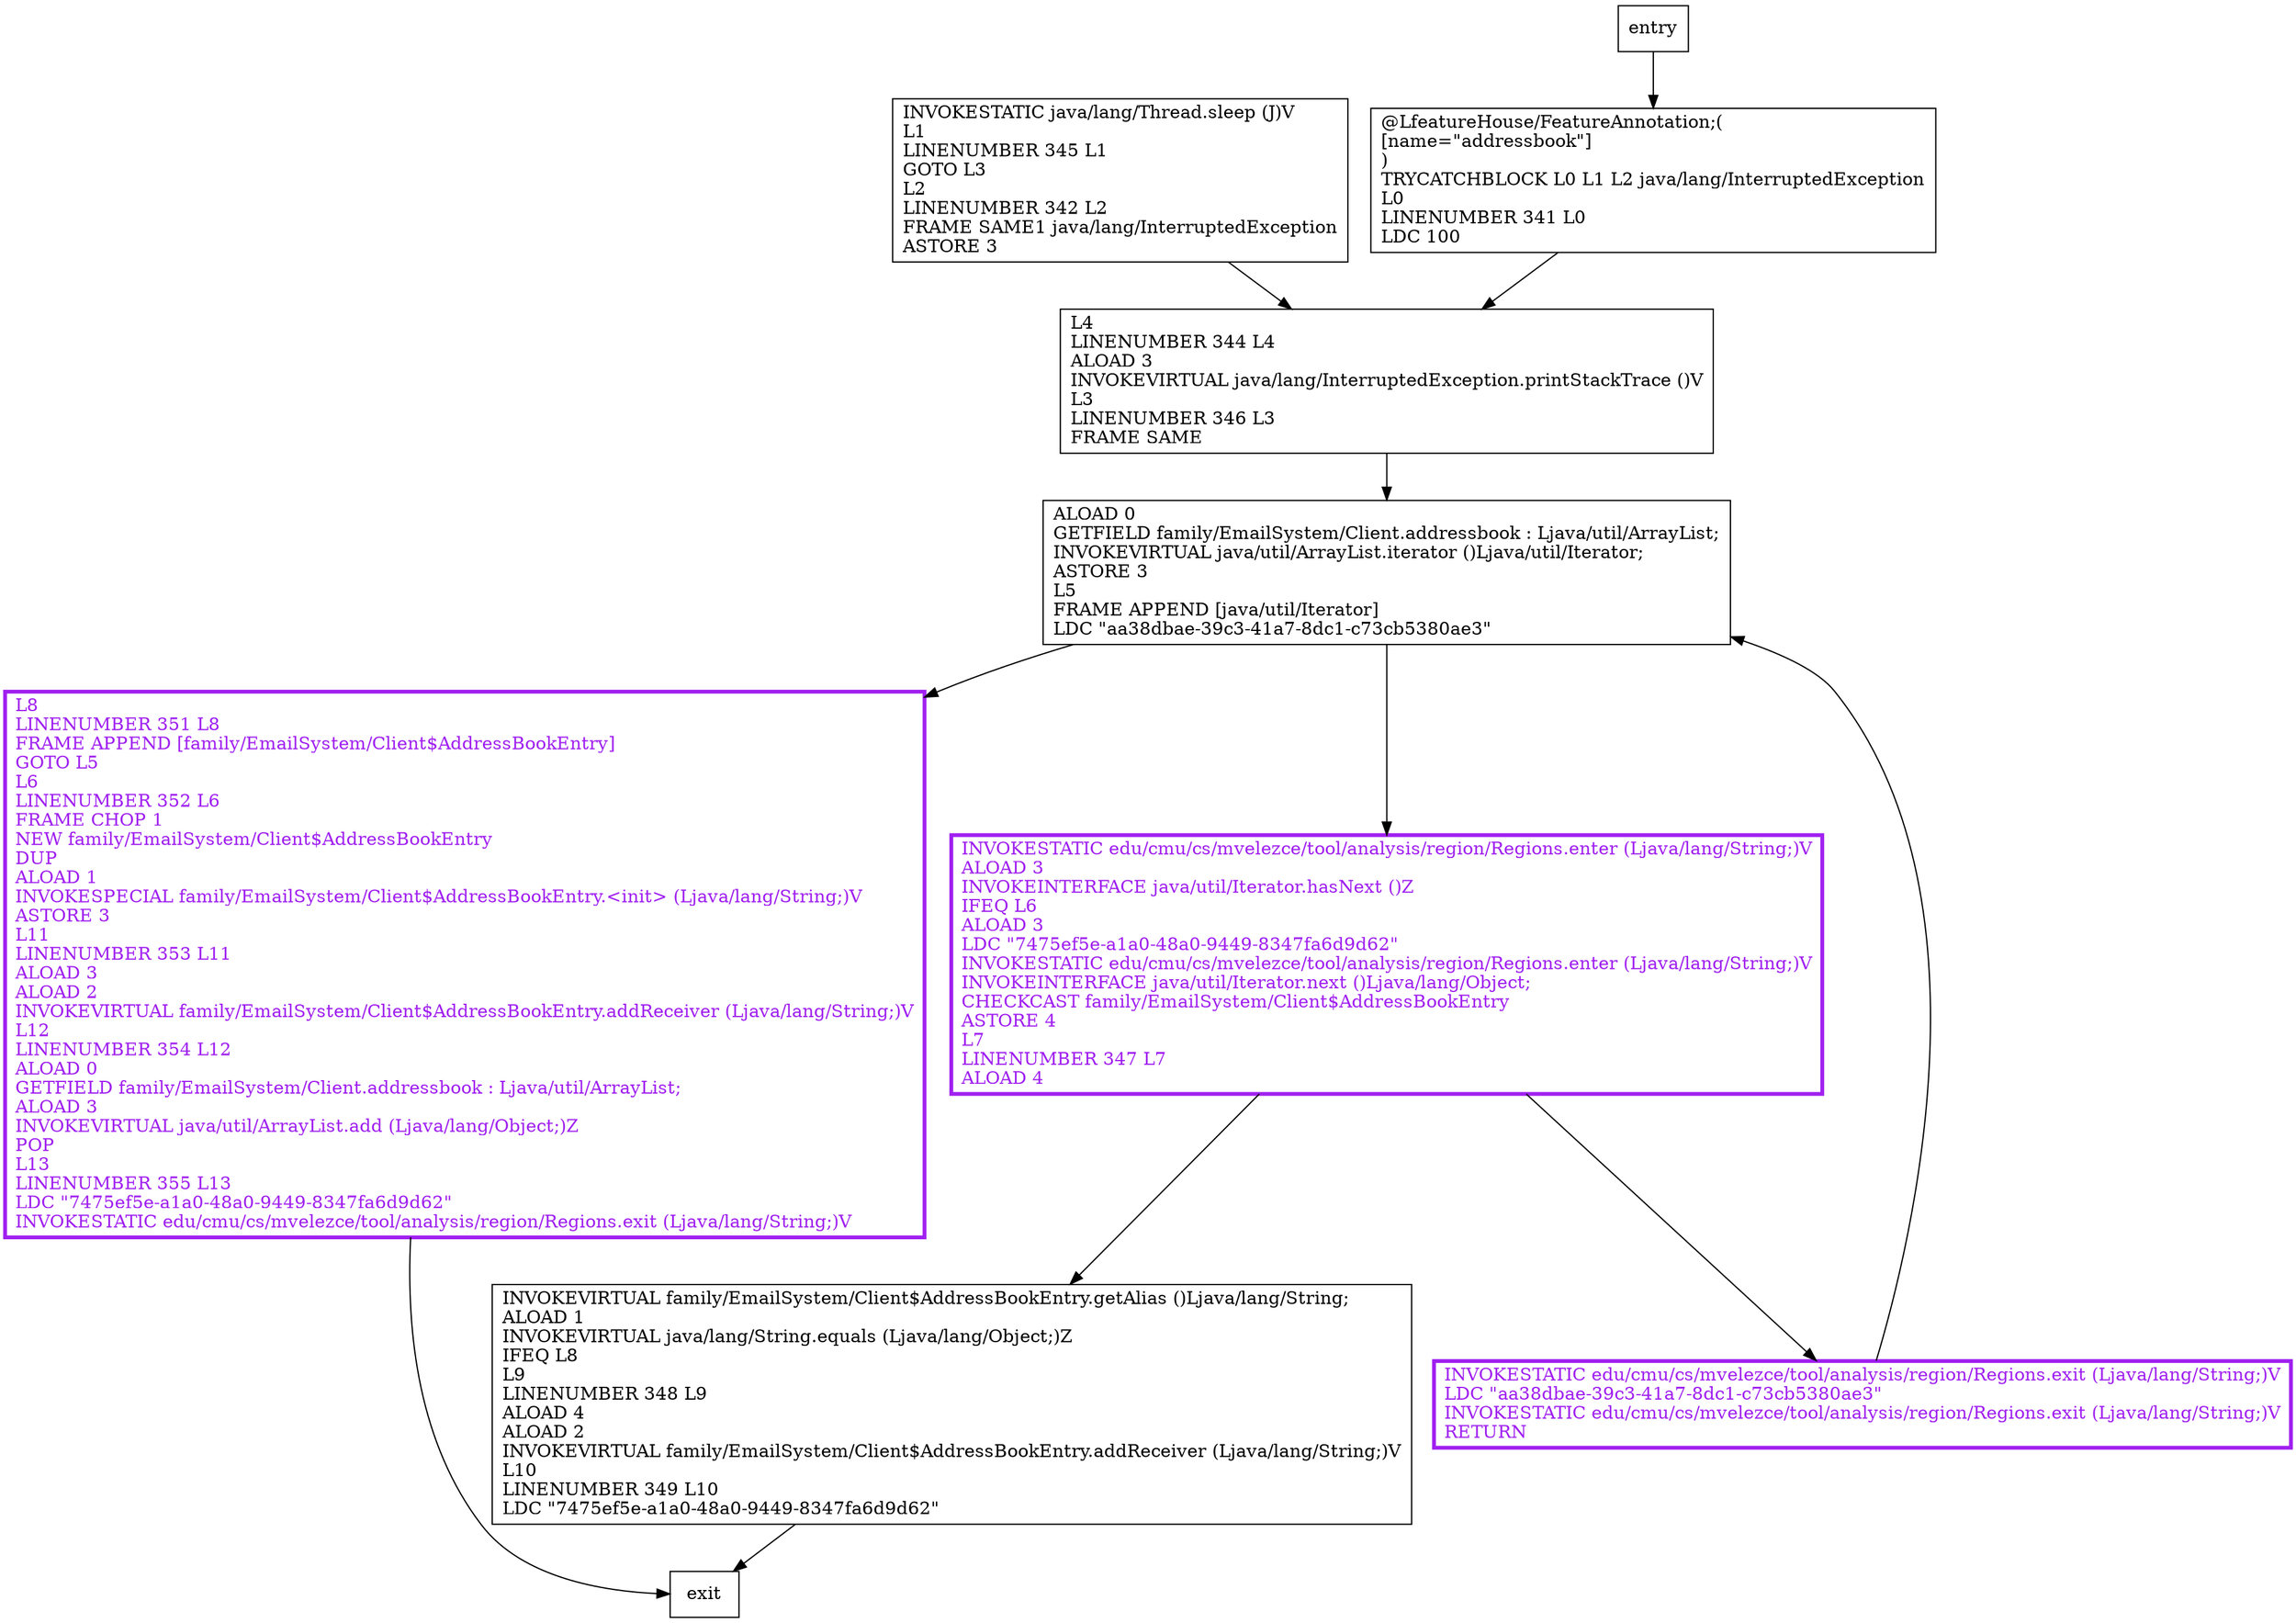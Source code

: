 digraph addAddressbookEntry {
node [shape=record];
1633286972 [label="@LfeatureHouse/FeatureAnnotation;(\l[name=\"addressbook\"]\l)\lTRYCATCHBLOCK L0 L1 L2 java/lang/InterruptedException\lL0\lLINENUMBER 341 L0\lLDC 100\l"];
1204145138 [label="ALOAD 0\lGETFIELD family/EmailSystem/Client.addressbook : Ljava/util/ArrayList;\lINVOKEVIRTUAL java/util/ArrayList.iterator ()Ljava/util/Iterator;\lASTORE 3\lL5\lFRAME APPEND [java/util/Iterator]\lLDC \"aa38dbae-39c3-41a7-8dc1-c73cb5380ae3\"\l"];
924067193 [label="INVOKESTATIC java/lang/Thread.sleep (J)V\lL1\lLINENUMBER 345 L1\lGOTO L3\lL2\lLINENUMBER 342 L2\lFRAME SAME1 java/lang/InterruptedException\lASTORE 3\l"];
1253733911 [label="INVOKEVIRTUAL family/EmailSystem/Client$AddressBookEntry.getAlias ()Ljava/lang/String;\lALOAD 1\lINVOKEVIRTUAL java/lang/String.equals (Ljava/lang/Object;)Z\lIFEQ L8\lL9\lLINENUMBER 348 L9\lALOAD 4\lALOAD 2\lINVOKEVIRTUAL family/EmailSystem/Client$AddressBookEntry.addReceiver (Ljava/lang/String;)V\lL10\lLINENUMBER 349 L10\lLDC \"7475ef5e-a1a0-48a0-9449-8347fa6d9d62\"\l"];
642086628 [label="L8\lLINENUMBER 351 L8\lFRAME APPEND [family/EmailSystem/Client$AddressBookEntry]\lGOTO L5\lL6\lLINENUMBER 352 L6\lFRAME CHOP 1\lNEW family/EmailSystem/Client$AddressBookEntry\lDUP\lALOAD 1\lINVOKESPECIAL family/EmailSystem/Client$AddressBookEntry.\<init\> (Ljava/lang/String;)V\lASTORE 3\lL11\lLINENUMBER 353 L11\lALOAD 3\lALOAD 2\lINVOKEVIRTUAL family/EmailSystem/Client$AddressBookEntry.addReceiver (Ljava/lang/String;)V\lL12\lLINENUMBER 354 L12\lALOAD 0\lGETFIELD family/EmailSystem/Client.addressbook : Ljava/util/ArrayList;\lALOAD 3\lINVOKEVIRTUAL java/util/ArrayList.add (Ljava/lang/Object;)Z\lPOP\lL13\lLINENUMBER 355 L13\lLDC \"7475ef5e-a1a0-48a0-9449-8347fa6d9d62\"\lINVOKESTATIC edu/cmu/cs/mvelezce/tool/analysis/region/Regions.exit (Ljava/lang/String;)V\l"];
141293835 [label="INVOKESTATIC edu/cmu/cs/mvelezce/tool/analysis/region/Regions.enter (Ljava/lang/String;)V\lALOAD 3\lINVOKEINTERFACE java/util/Iterator.hasNext ()Z\lIFEQ L6\lALOAD 3\lLDC \"7475ef5e-a1a0-48a0-9449-8347fa6d9d62\"\lINVOKESTATIC edu/cmu/cs/mvelezce/tool/analysis/region/Regions.enter (Ljava/lang/String;)V\lINVOKEINTERFACE java/util/Iterator.next ()Ljava/lang/Object;\lCHECKCAST family/EmailSystem/Client$AddressBookEntry\lASTORE 4\lL7\lLINENUMBER 347 L7\lALOAD 4\l"];
1544793857 [label="INVOKESTATIC edu/cmu/cs/mvelezce/tool/analysis/region/Regions.exit (Ljava/lang/String;)V\lLDC \"aa38dbae-39c3-41a7-8dc1-c73cb5380ae3\"\lINVOKESTATIC edu/cmu/cs/mvelezce/tool/analysis/region/Regions.exit (Ljava/lang/String;)V\lRETURN\l"];
1761057660 [label="L4\lLINENUMBER 344 L4\lALOAD 3\lINVOKEVIRTUAL java/lang/InterruptedException.printStackTrace ()V\lL3\lLINENUMBER 346 L3\lFRAME SAME\l"];
entry;
exit;
entry -> 1633286972;
1633286972 -> 1761057660;
1204145138 -> 642086628;
1204145138 -> 141293835;
924067193 -> 1761057660;
1253733911 -> exit;
642086628 -> exit;
141293835 -> 1253733911;
141293835 -> 1544793857;
1544793857 -> 1204145138;
1761057660 -> 1204145138;
642086628[fontcolor="purple", penwidth=3, color="purple"];
141293835[fontcolor="purple", penwidth=3, color="purple"];
1544793857[fontcolor="purple", penwidth=3, color="purple"];
}
